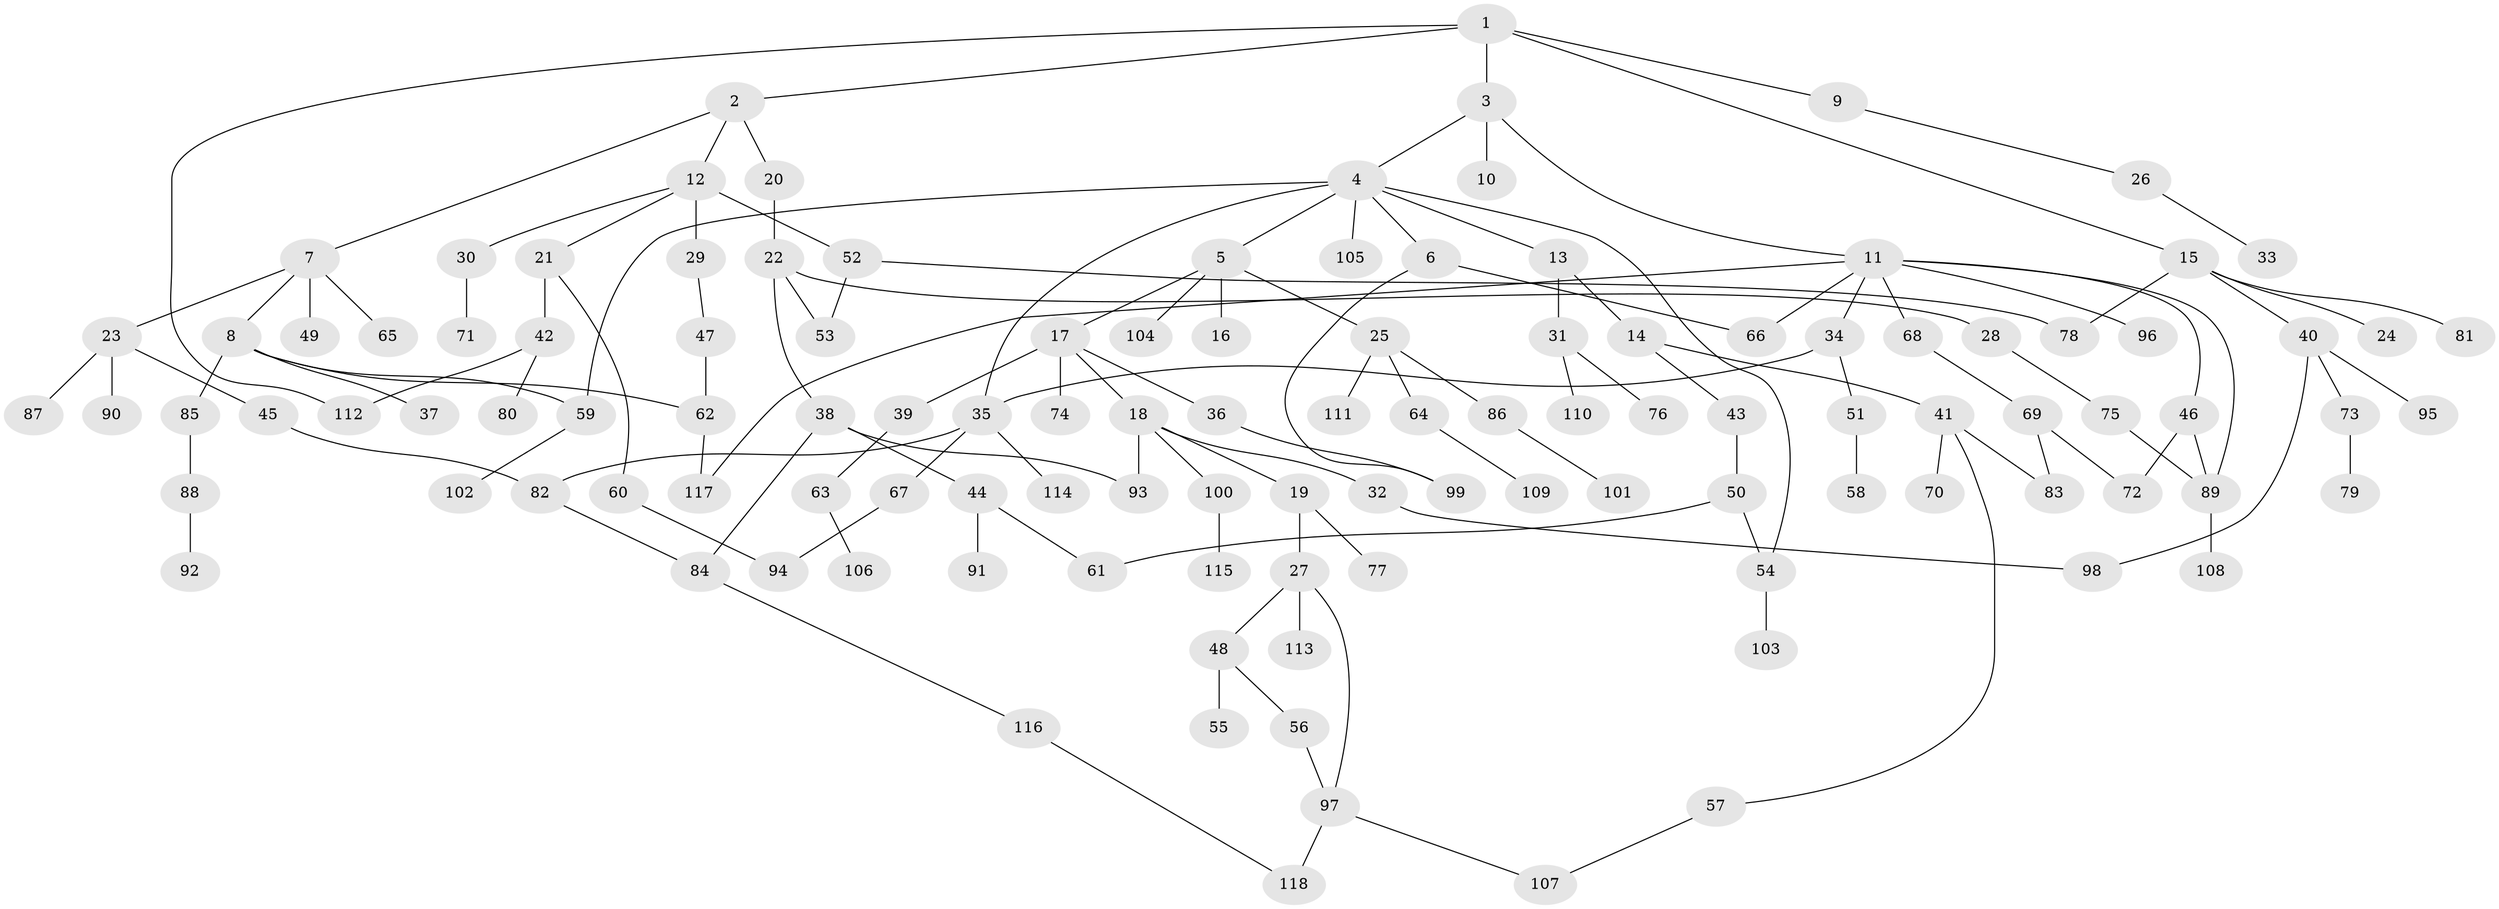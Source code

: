 // Generated by graph-tools (version 1.1) at 2025/42/03/09/25 04:42:19]
// undirected, 118 vertices, 140 edges
graph export_dot {
graph [start="1"]
  node [color=gray90,style=filled];
  1;
  2;
  3;
  4;
  5;
  6;
  7;
  8;
  9;
  10;
  11;
  12;
  13;
  14;
  15;
  16;
  17;
  18;
  19;
  20;
  21;
  22;
  23;
  24;
  25;
  26;
  27;
  28;
  29;
  30;
  31;
  32;
  33;
  34;
  35;
  36;
  37;
  38;
  39;
  40;
  41;
  42;
  43;
  44;
  45;
  46;
  47;
  48;
  49;
  50;
  51;
  52;
  53;
  54;
  55;
  56;
  57;
  58;
  59;
  60;
  61;
  62;
  63;
  64;
  65;
  66;
  67;
  68;
  69;
  70;
  71;
  72;
  73;
  74;
  75;
  76;
  77;
  78;
  79;
  80;
  81;
  82;
  83;
  84;
  85;
  86;
  87;
  88;
  89;
  90;
  91;
  92;
  93;
  94;
  95;
  96;
  97;
  98;
  99;
  100;
  101;
  102;
  103;
  104;
  105;
  106;
  107;
  108;
  109;
  110;
  111;
  112;
  113;
  114;
  115;
  116;
  117;
  118;
  1 -- 2;
  1 -- 3;
  1 -- 9;
  1 -- 15;
  1 -- 112;
  2 -- 7;
  2 -- 12;
  2 -- 20;
  3 -- 4;
  3 -- 10;
  3 -- 11;
  4 -- 5;
  4 -- 6;
  4 -- 13;
  4 -- 105;
  4 -- 54;
  4 -- 35;
  4 -- 59;
  5 -- 16;
  5 -- 17;
  5 -- 25;
  5 -- 104;
  6 -- 66;
  6 -- 99;
  7 -- 8;
  7 -- 23;
  7 -- 49;
  7 -- 65;
  8 -- 37;
  8 -- 59;
  8 -- 85;
  8 -- 62;
  9 -- 26;
  11 -- 34;
  11 -- 46;
  11 -- 68;
  11 -- 89;
  11 -- 96;
  11 -- 117;
  11 -- 66;
  12 -- 21;
  12 -- 29;
  12 -- 30;
  12 -- 52;
  13 -- 14;
  13 -- 31;
  14 -- 41;
  14 -- 43;
  15 -- 24;
  15 -- 40;
  15 -- 78;
  15 -- 81;
  17 -- 18;
  17 -- 36;
  17 -- 39;
  17 -- 74;
  18 -- 19;
  18 -- 32;
  18 -- 93;
  18 -- 100;
  19 -- 27;
  19 -- 77;
  20 -- 22;
  21 -- 42;
  21 -- 60;
  22 -- 28;
  22 -- 38;
  22 -- 53;
  23 -- 45;
  23 -- 87;
  23 -- 90;
  25 -- 64;
  25 -- 86;
  25 -- 111;
  26 -- 33;
  27 -- 48;
  27 -- 97;
  27 -- 113;
  28 -- 75;
  29 -- 47;
  30 -- 71;
  31 -- 76;
  31 -- 110;
  32 -- 98;
  34 -- 35;
  34 -- 51;
  35 -- 67;
  35 -- 114;
  35 -- 82;
  36 -- 99;
  38 -- 44;
  38 -- 84;
  38 -- 93;
  39 -- 63;
  40 -- 73;
  40 -- 95;
  40 -- 98;
  41 -- 57;
  41 -- 70;
  41 -- 83;
  42 -- 80;
  42 -- 112;
  43 -- 50;
  44 -- 61;
  44 -- 91;
  45 -- 82;
  46 -- 72;
  46 -- 89;
  47 -- 62;
  48 -- 55;
  48 -- 56;
  50 -- 54;
  50 -- 61;
  51 -- 58;
  52 -- 53;
  52 -- 78;
  54 -- 103;
  56 -- 97;
  57 -- 107;
  59 -- 102;
  60 -- 94;
  62 -- 117;
  63 -- 106;
  64 -- 109;
  67 -- 94;
  68 -- 69;
  69 -- 72;
  69 -- 83;
  73 -- 79;
  75 -- 89;
  82 -- 84;
  84 -- 116;
  85 -- 88;
  86 -- 101;
  88 -- 92;
  89 -- 108;
  97 -- 107;
  97 -- 118;
  100 -- 115;
  116 -- 118;
}
